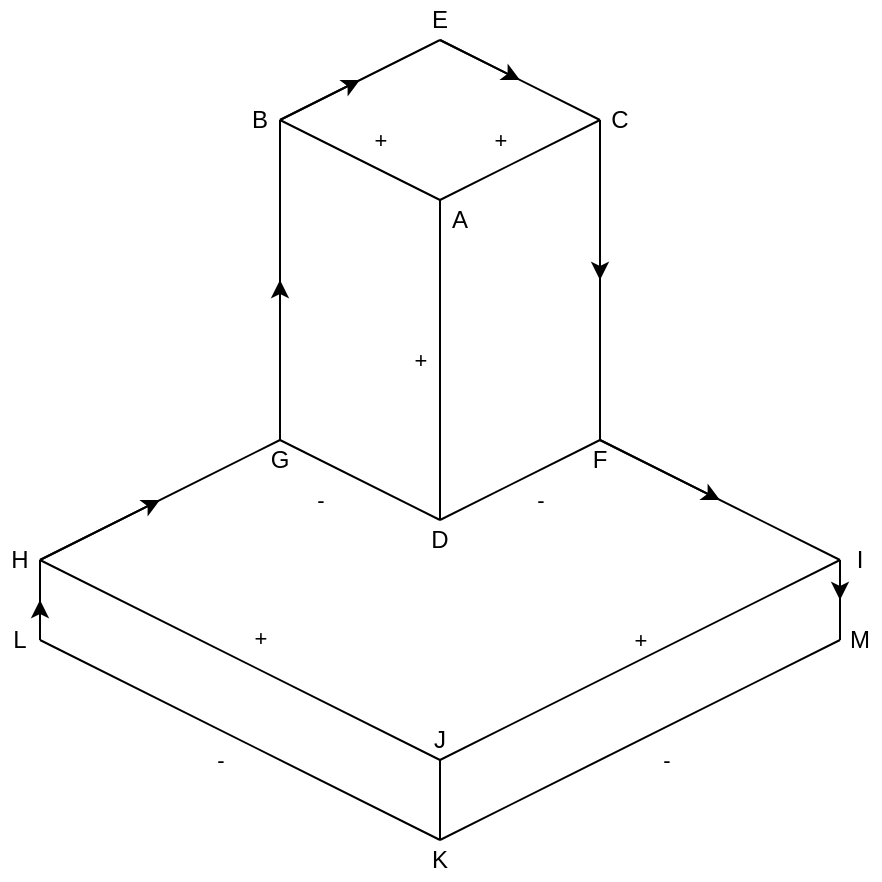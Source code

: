 <mxfile version="16.5.2" type="device"><diagram id="-bKK5X63ZEeCfPXSaYzh" name="Page-1"><mxGraphModel dx="587" dy="516" grid="1" gridSize="10" guides="1" tooltips="1" connect="1" arrows="1" fold="1" page="1" pageScale="1" pageWidth="500" pageHeight="500" math="0" shadow="0"><root><mxCell id="0"/><mxCell id="1" parent="0"/><mxCell id="jVr2OcPLq8gt-xe8-bmK-1" value="" style="endArrow=none;html=1;rounded=0;" parent="1" edge="1"><mxGeometry width="50" height="50" relative="1" as="geometry"><mxPoint x="160" y="80" as="sourcePoint"/><mxPoint x="240" y="40" as="targetPoint"/></mxGeometry></mxCell><mxCell id="jVr2OcPLq8gt-xe8-bmK-2" value="" style="endArrow=none;html=1;rounded=0;" parent="1" edge="1"><mxGeometry width="50" height="50" relative="1" as="geometry"><mxPoint x="240" y="120" as="sourcePoint"/><mxPoint x="320" y="80" as="targetPoint"/></mxGeometry></mxCell><mxCell id="aUNuLS1e4fUZ0X_GNg9y-15" value="+" style="edgeLabel;html=1;align=center;verticalAlign=middle;resizable=0;points=[];" vertex="1" connectable="0" parent="jVr2OcPLq8gt-xe8-bmK-2"><mxGeometry x="-0.23" y="2" relative="1" as="geometry"><mxPoint y="-13" as="offset"/></mxGeometry></mxCell><mxCell id="jVr2OcPLq8gt-xe8-bmK-3" value="+" style="endArrow=none;html=1;rounded=0;" parent="1" edge="1"><mxGeometry x="0.1" y="13" width="50" height="50" relative="1" as="geometry"><mxPoint x="160" y="80" as="sourcePoint"/><mxPoint x="240" y="120" as="targetPoint"/><mxPoint as="offset"/></mxGeometry></mxCell><mxCell id="jVr2OcPLq8gt-xe8-bmK-4" value="" style="endArrow=none;html=1;rounded=0;" parent="1" edge="1"><mxGeometry width="50" height="50" relative="1" as="geometry"><mxPoint x="240" y="40" as="sourcePoint"/><mxPoint x="320" y="80" as="targetPoint"/></mxGeometry></mxCell><mxCell id="jVr2OcPLq8gt-xe8-bmK-5" value="" style="endArrow=none;html=1;rounded=0;" parent="1" edge="1"><mxGeometry width="50" height="50" relative="1" as="geometry"><mxPoint x="160" y="240" as="sourcePoint"/><mxPoint x="160" y="80" as="targetPoint"/></mxGeometry></mxCell><mxCell id="jVr2OcPLq8gt-xe8-bmK-6" value="" style="endArrow=none;html=1;rounded=0;" parent="1" edge="1"><mxGeometry width="50" height="50" relative="1" as="geometry"><mxPoint x="160" y="240" as="sourcePoint"/><mxPoint x="240" y="280" as="targetPoint"/></mxGeometry></mxCell><mxCell id="aUNuLS1e4fUZ0X_GNg9y-14" value="-" style="edgeLabel;html=1;align=center;verticalAlign=middle;resizable=0;points=[];" vertex="1" connectable="0" parent="jVr2OcPLq8gt-xe8-bmK-6"><mxGeometry x="-0.21" y="1" relative="1" as="geometry"><mxPoint x="-12" y="15" as="offset"/></mxGeometry></mxCell><mxCell id="jVr2OcPLq8gt-xe8-bmK-7" value="+" style="endArrow=none;html=1;rounded=0;" parent="1" edge="1"><mxGeometry y="10" width="50" height="50" relative="1" as="geometry"><mxPoint x="240" y="280" as="sourcePoint"/><mxPoint x="240" y="120" as="targetPoint"/><mxPoint as="offset"/></mxGeometry></mxCell><mxCell id="jVr2OcPLq8gt-xe8-bmK-8" value="" style="endArrow=none;html=1;rounded=0;" parent="1" edge="1"><mxGeometry width="50" height="50" relative="1" as="geometry"><mxPoint x="320" y="240" as="sourcePoint"/><mxPoint x="320" y="80" as="targetPoint"/></mxGeometry></mxCell><mxCell id="jVr2OcPLq8gt-xe8-bmK-9" value="-" style="endArrow=none;html=1;rounded=0;" parent="1" edge="1"><mxGeometry x="0.1" y="-13" width="50" height="50" relative="1" as="geometry"><mxPoint x="240" y="280" as="sourcePoint"/><mxPoint x="320" y="240" as="targetPoint"/><mxPoint as="offset"/></mxGeometry></mxCell><mxCell id="jVr2OcPLq8gt-xe8-bmK-10" value="" style="endArrow=none;html=1;rounded=0;" parent="1" edge="1"><mxGeometry width="50" height="50" relative="1" as="geometry"><mxPoint x="40" y="300" as="sourcePoint"/><mxPoint x="160" y="240" as="targetPoint"/></mxGeometry></mxCell><mxCell id="jVr2OcPLq8gt-xe8-bmK-11" value="" style="endArrow=none;html=1;rounded=0;" parent="1" edge="1"><mxGeometry width="50" height="50" relative="1" as="geometry"><mxPoint x="320" y="240" as="sourcePoint"/><mxPoint x="440" y="300" as="targetPoint"/></mxGeometry></mxCell><mxCell id="jVr2OcPLq8gt-xe8-bmK-12" value="+" style="endArrow=none;html=1;rounded=0;" parent="1" edge="1"><mxGeometry x="0.04" y="9" width="50" height="50" relative="1" as="geometry"><mxPoint x="240" y="400" as="sourcePoint"/><mxPoint x="440" y="300" as="targetPoint"/><mxPoint as="offset"/></mxGeometry></mxCell><mxCell id="jVr2OcPLq8gt-xe8-bmK-13" value="+" style="endArrow=none;html=1;rounded=0;" parent="1" edge="1"><mxGeometry x="-0.04" y="-13" width="50" height="50" relative="1" as="geometry"><mxPoint x="240" y="400" as="sourcePoint"/><mxPoint x="40" y="300" as="targetPoint"/><mxPoint y="-1" as="offset"/></mxGeometry></mxCell><mxCell id="jVr2OcPLq8gt-xe8-bmK-14" value="" style="endArrow=none;html=1;rounded=0;" parent="1" edge="1"><mxGeometry width="50" height="50" relative="1" as="geometry"><mxPoint x="240" y="440" as="sourcePoint"/><mxPoint x="440" y="340" as="targetPoint"/></mxGeometry></mxCell><mxCell id="aUNuLS1e4fUZ0X_GNg9y-12" value="-" style="edgeLabel;html=1;align=center;verticalAlign=middle;resizable=0;points=[];" vertex="1" connectable="0" parent="jVr2OcPLq8gt-xe8-bmK-14"><mxGeometry x="0.116" y="-1" relative="1" as="geometry"><mxPoint y="15" as="offset"/></mxGeometry></mxCell><mxCell id="jVr2OcPLq8gt-xe8-bmK-15" value="-" style="endArrow=none;html=1;rounded=0;" parent="1" edge="1"><mxGeometry x="0.04" y="13" width="50" height="50" relative="1" as="geometry"><mxPoint x="240" y="440" as="sourcePoint"/><mxPoint x="40" y="340" as="targetPoint"/><mxPoint as="offset"/></mxGeometry></mxCell><mxCell id="jVr2OcPLq8gt-xe8-bmK-16" value="" style="endArrow=none;html=1;rounded=0;" parent="1" edge="1"><mxGeometry width="50" height="50" relative="1" as="geometry"><mxPoint x="40" y="340" as="sourcePoint"/><mxPoint x="40" y="300" as="targetPoint"/></mxGeometry></mxCell><mxCell id="jVr2OcPLq8gt-xe8-bmK-17" value="" style="endArrow=none;html=1;rounded=0;" parent="1" edge="1"><mxGeometry width="50" height="50" relative="1" as="geometry"><mxPoint x="240" y="440" as="sourcePoint"/><mxPoint x="240" y="400" as="targetPoint"/></mxGeometry></mxCell><mxCell id="jVr2OcPLq8gt-xe8-bmK-18" value="" style="endArrow=none;html=1;rounded=0;" parent="1" edge="1"><mxGeometry width="50" height="50" relative="1" as="geometry"><mxPoint x="440" y="340" as="sourcePoint"/><mxPoint x="440" y="300" as="targetPoint"/></mxGeometry></mxCell><mxCell id="jVr2OcPLq8gt-xe8-bmK-19" value="E" style="text;html=1;strokeColor=none;fillColor=none;align=center;verticalAlign=middle;whiteSpace=wrap;rounded=0;" parent="1" vertex="1"><mxGeometry x="230" y="20" width="20" height="20" as="geometry"/></mxCell><mxCell id="jVr2OcPLq8gt-xe8-bmK-20" value="C" style="text;html=1;strokeColor=none;fillColor=none;align=center;verticalAlign=middle;whiteSpace=wrap;rounded=0;" parent="1" vertex="1"><mxGeometry x="320" y="70" width="20" height="20" as="geometry"/></mxCell><mxCell id="jVr2OcPLq8gt-xe8-bmK-21" value="A" style="text;html=1;strokeColor=none;fillColor=none;align=center;verticalAlign=middle;whiteSpace=wrap;rounded=0;" parent="1" vertex="1"><mxGeometry x="240" y="120" width="20" height="20" as="geometry"/></mxCell><mxCell id="jVr2OcPLq8gt-xe8-bmK-22" value="B" style="text;html=1;strokeColor=none;fillColor=none;align=center;verticalAlign=middle;whiteSpace=wrap;rounded=0;" parent="1" vertex="1"><mxGeometry x="140" y="70" width="20" height="20" as="geometry"/></mxCell><mxCell id="jVr2OcPLq8gt-xe8-bmK-23" value="G" style="text;html=1;strokeColor=none;fillColor=none;align=center;verticalAlign=middle;whiteSpace=wrap;rounded=0;" parent="1" vertex="1"><mxGeometry x="150" y="240" width="20" height="20" as="geometry"/></mxCell><mxCell id="jVr2OcPLq8gt-xe8-bmK-24" value="D" style="text;html=1;strokeColor=none;fillColor=none;align=center;verticalAlign=middle;whiteSpace=wrap;rounded=0;" parent="1" vertex="1"><mxGeometry x="230" y="280" width="20" height="20" as="geometry"/></mxCell><mxCell id="jVr2OcPLq8gt-xe8-bmK-25" value="F" style="text;html=1;strokeColor=none;fillColor=none;align=center;verticalAlign=middle;whiteSpace=wrap;rounded=0;" parent="1" vertex="1"><mxGeometry x="310" y="240" width="20" height="20" as="geometry"/></mxCell><mxCell id="jVr2OcPLq8gt-xe8-bmK-26" value="H" style="text;html=1;strokeColor=none;fillColor=none;align=center;verticalAlign=middle;whiteSpace=wrap;rounded=0;" parent="1" vertex="1"><mxGeometry x="20" y="290" width="20" height="20" as="geometry"/></mxCell><mxCell id="jVr2OcPLq8gt-xe8-bmK-27" value="L" style="text;html=1;strokeColor=none;fillColor=none;align=center;verticalAlign=middle;whiteSpace=wrap;rounded=0;" parent="1" vertex="1"><mxGeometry x="20" y="330" width="20" height="20" as="geometry"/></mxCell><mxCell id="jVr2OcPLq8gt-xe8-bmK-29" value="J" style="text;html=1;strokeColor=none;fillColor=none;align=center;verticalAlign=middle;whiteSpace=wrap;rounded=0;" parent="1" vertex="1"><mxGeometry x="230" y="380" width="20" height="20" as="geometry"/></mxCell><mxCell id="jVr2OcPLq8gt-xe8-bmK-30" value="K" style="text;html=1;strokeColor=none;fillColor=none;align=center;verticalAlign=middle;whiteSpace=wrap;rounded=0;" parent="1" vertex="1"><mxGeometry x="230" y="440" width="20" height="20" as="geometry"/></mxCell><mxCell id="jVr2OcPLq8gt-xe8-bmK-31" value="I" style="text;html=1;strokeColor=none;fillColor=none;align=center;verticalAlign=middle;whiteSpace=wrap;rounded=0;" parent="1" vertex="1"><mxGeometry x="440" y="290" width="20" height="20" as="geometry"/></mxCell><mxCell id="jVr2OcPLq8gt-xe8-bmK-32" value="M" style="text;html=1;strokeColor=none;fillColor=none;align=center;verticalAlign=middle;whiteSpace=wrap;rounded=0;" parent="1" vertex="1"><mxGeometry x="440" y="330" width="20" height="20" as="geometry"/></mxCell><mxCell id="aUNuLS1e4fUZ0X_GNg9y-1" value="" style="endArrow=classic;html=1;rounded=0;exitX=0.5;exitY=1;exitDx=0;exitDy=0;" edge="1" parent="1" source="jVr2OcPLq8gt-xe8-bmK-19"><mxGeometry width="50" height="50" relative="1" as="geometry"><mxPoint x="220" y="290" as="sourcePoint"/><mxPoint x="280" y="60" as="targetPoint"/></mxGeometry></mxCell><mxCell id="aUNuLS1e4fUZ0X_GNg9y-2" value="" style="endArrow=classic;html=1;rounded=0;exitX=1;exitY=0.5;exitDx=0;exitDy=0;" edge="1" parent="1" source="jVr2OcPLq8gt-xe8-bmK-22"><mxGeometry width="50" height="50" relative="1" as="geometry"><mxPoint x="220" y="290" as="sourcePoint"/><mxPoint x="200" y="60" as="targetPoint"/></mxGeometry></mxCell><mxCell id="aUNuLS1e4fUZ0X_GNg9y-3" value="" style="endArrow=classic;html=1;rounded=0;exitX=0.5;exitY=0;exitDx=0;exitDy=0;" edge="1" parent="1" source="jVr2OcPLq8gt-xe8-bmK-23"><mxGeometry width="50" height="50" relative="1" as="geometry"><mxPoint x="220" y="290" as="sourcePoint"/><mxPoint x="160" y="160" as="targetPoint"/></mxGeometry></mxCell><mxCell id="aUNuLS1e4fUZ0X_GNg9y-4" value="" style="endArrow=classic;html=1;rounded=0;exitX=0;exitY=0.5;exitDx=0;exitDy=0;" edge="1" parent="1" source="jVr2OcPLq8gt-xe8-bmK-20"><mxGeometry width="50" height="50" relative="1" as="geometry"><mxPoint x="220" y="290" as="sourcePoint"/><mxPoint x="320" y="160" as="targetPoint"/></mxGeometry></mxCell><mxCell id="aUNuLS1e4fUZ0X_GNg9y-6" value="" style="endArrow=classic;html=1;rounded=0;exitX=1;exitY=0.5;exitDx=0;exitDy=0;" edge="1" parent="1" source="jVr2OcPLq8gt-xe8-bmK-26"><mxGeometry width="50" height="50" relative="1" as="geometry"><mxPoint x="220" y="290" as="sourcePoint"/><mxPoint x="100" y="270" as="targetPoint"/></mxGeometry></mxCell><mxCell id="aUNuLS1e4fUZ0X_GNg9y-7" value="" style="endArrow=classic;html=1;rounded=0;exitX=1;exitY=0.5;exitDx=0;exitDy=0;" edge="1" parent="1" source="jVr2OcPLq8gt-xe8-bmK-27"><mxGeometry width="50" height="50" relative="1" as="geometry"><mxPoint x="220" y="290" as="sourcePoint"/><mxPoint x="40" y="320" as="targetPoint"/></mxGeometry></mxCell><mxCell id="aUNuLS1e4fUZ0X_GNg9y-11" value="" style="endArrow=classic;html=1;rounded=0;exitX=0;exitY=0.5;exitDx=0;exitDy=0;" edge="1" parent="1" source="jVr2OcPLq8gt-xe8-bmK-31"><mxGeometry width="50" height="50" relative="1" as="geometry"><mxPoint x="220" y="290" as="sourcePoint"/><mxPoint x="440" y="320" as="targetPoint"/></mxGeometry></mxCell><mxCell id="aUNuLS1e4fUZ0X_GNg9y-13" value="" style="endArrow=classic;html=1;rounded=0;exitX=0.5;exitY=0;exitDx=0;exitDy=0;" edge="1" parent="1" source="jVr2OcPLq8gt-xe8-bmK-25"><mxGeometry width="50" height="50" relative="1" as="geometry"><mxPoint x="220" y="290" as="sourcePoint"/><mxPoint x="380" y="270" as="targetPoint"/></mxGeometry></mxCell></root></mxGraphModel></diagram></mxfile>
